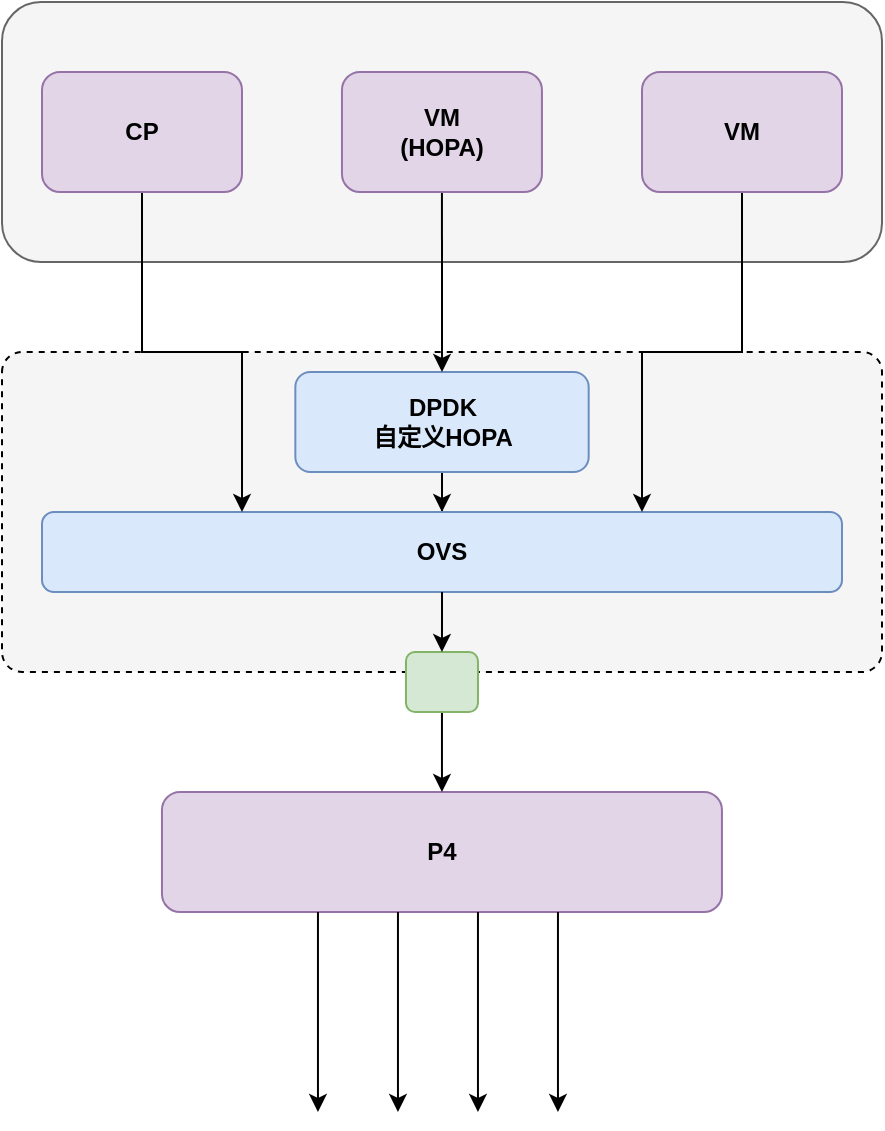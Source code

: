 <mxfile version="24.0.0" type="github">
  <diagram name="第 1 页" id="Ht9HqhTAGx8YjxHSbbby">
    <mxGraphModel dx="1436" dy="853" grid="1" gridSize="10" guides="1" tooltips="1" connect="1" arrows="1" fold="1" page="1" pageScale="1" pageWidth="827" pageHeight="1169" math="0" shadow="0">
      <root>
        <mxCell id="0" />
        <mxCell id="1" parent="0" />
        <mxCell id="pJMG76k29w3HXzMHniYX-48" value="" style="rounded=1;whiteSpace=wrap;html=1;fillColor=#f5f5f5;strokeColor=#666666;fontColor=#333333;" parent="1" vertex="1">
          <mxGeometry x="40" y="5" width="440" height="130" as="geometry" />
        </mxCell>
        <mxCell id="pJMG76k29w3HXzMHniYX-2" value="" style="points=[[0.25,0,0],[0.5,0,0],[0.75,0,0],[1,0.25,0],[1,0.5,0],[1,0.75,0],[0.75,1,0],[0.5,1,0],[0.25,1,0],[0,0.75,0],[0,0.5,0],[0,0.25,0]];shape=mxgraph.bpmn.task;whiteSpace=wrap;rectStyle=rounded;size=10;html=1;container=1;expand=0;collapsible=0;taskMarker=abstract;fillColor=#f5f5f5;fontColor=#333333;strokeColor=default;labelPosition=left;verticalLabelPosition=top;align=right;verticalAlign=bottom;dashed=1;fontSize=12;fontStyle=1" parent="1" vertex="1">
          <mxGeometry x="40" y="180" width="440" height="160" as="geometry" />
        </mxCell>
        <mxCell id="avUbgAyuhhQzkx1hzSZD-8" style="edgeStyle=orthogonalEdgeStyle;rounded=0;orthogonalLoop=1;jettySize=auto;html=1;exitX=0.5;exitY=1;exitDx=0;exitDy=0;" edge="1" parent="pJMG76k29w3HXzMHniYX-2" source="pJMG76k29w3HXzMHniYX-4" target="avUbgAyuhhQzkx1hzSZD-2">
          <mxGeometry relative="1" as="geometry" />
        </mxCell>
        <mxCell id="pJMG76k29w3HXzMHniYX-4" value="DPDK&lt;br&gt;自定义HOPA" style="rounded=1;whiteSpace=wrap;html=1;fillColor=#dae8fc;strokeColor=#6c8ebf;fontSize=12;fontStyle=1" parent="pJMG76k29w3HXzMHniYX-2" vertex="1">
          <mxGeometry x="146.67" y="10" width="146.67" height="50" as="geometry" />
        </mxCell>
        <mxCell id="avUbgAyuhhQzkx1hzSZD-2" value="OVS" style="rounded=1;whiteSpace=wrap;html=1;fillColor=#dae8fc;strokeColor=#6c8ebf;fontSize=12;fontStyle=1" vertex="1" parent="pJMG76k29w3HXzMHniYX-2">
          <mxGeometry x="20" y="80" width="400" height="40" as="geometry" />
        </mxCell>
        <mxCell id="pJMG76k29w3HXzMHniYX-12" value="P4" style="rounded=1;whiteSpace=wrap;html=1;fillColor=#e1d5e7;strokeColor=#9673a6;fontSize=12;fontStyle=1" parent="1" vertex="1">
          <mxGeometry x="119.98" y="400" width="280" height="60" as="geometry" />
        </mxCell>
        <mxCell id="avUbgAyuhhQzkx1hzSZD-3" style="edgeStyle=orthogonalEdgeStyle;rounded=0;orthogonalLoop=1;jettySize=auto;html=1;exitX=0.5;exitY=1;exitDx=0;exitDy=0;entryX=0.5;entryY=0;entryDx=0;entryDy=0;" edge="1" parent="1" source="pJMG76k29w3HXzMHniYX-21" target="pJMG76k29w3HXzMHniYX-4">
          <mxGeometry relative="1" as="geometry" />
        </mxCell>
        <mxCell id="pJMG76k29w3HXzMHniYX-21" value="VM&lt;br&gt;(HOPA)" style="rounded=1;whiteSpace=wrap;html=1;fillColor=#e1d5e7;strokeColor=#9673a6;fontSize=12;fontStyle=1" parent="1" vertex="1">
          <mxGeometry x="209.98" y="40" width="100" height="60" as="geometry" />
        </mxCell>
        <mxCell id="avUbgAyuhhQzkx1hzSZD-4" style="edgeStyle=orthogonalEdgeStyle;rounded=0;orthogonalLoop=1;jettySize=auto;html=1;exitX=0.5;exitY=1;exitDx=0;exitDy=0;entryX=0.75;entryY=0;entryDx=0;entryDy=0;" edge="1" parent="1" source="pJMG76k29w3HXzMHniYX-23" target="avUbgAyuhhQzkx1hzSZD-2">
          <mxGeometry relative="1" as="geometry" />
        </mxCell>
        <mxCell id="pJMG76k29w3HXzMHniYX-23" value="VM" style="rounded=1;whiteSpace=wrap;html=1;fillColor=#e1d5e7;strokeColor=#9673a6;fontSize=12;fontStyle=1" parent="1" vertex="1">
          <mxGeometry x="360" y="40" width="100" height="60" as="geometry" />
        </mxCell>
        <mxCell id="pJMG76k29w3HXzMHniYX-38" value="" style="endArrow=classic;html=1;rounded=0;" parent="1" edge="1">
          <mxGeometry width="50" height="50" relative="1" as="geometry">
            <mxPoint x="197.98" y="460" as="sourcePoint" />
            <mxPoint x="197.98" y="560" as="targetPoint" />
          </mxGeometry>
        </mxCell>
        <mxCell id="pJMG76k29w3HXzMHniYX-40" value="" style="endArrow=classic;html=1;rounded=0;" parent="1" edge="1">
          <mxGeometry width="50" height="50" relative="1" as="geometry">
            <mxPoint x="237.98" y="460" as="sourcePoint" />
            <mxPoint x="237.98" y="560" as="targetPoint" />
          </mxGeometry>
        </mxCell>
        <mxCell id="pJMG76k29w3HXzMHniYX-41" value="" style="endArrow=classic;html=1;rounded=0;" parent="1" edge="1">
          <mxGeometry width="50" height="50" relative="1" as="geometry">
            <mxPoint x="277.98" y="460" as="sourcePoint" />
            <mxPoint x="277.98" y="560" as="targetPoint" />
          </mxGeometry>
        </mxCell>
        <mxCell id="pJMG76k29w3HXzMHniYX-42" value="" style="endArrow=classic;html=1;rounded=0;" parent="1" edge="1">
          <mxGeometry width="50" height="50" relative="1" as="geometry">
            <mxPoint x="317.98" y="460" as="sourcePoint" />
            <mxPoint x="317.98" y="560" as="targetPoint" />
          </mxGeometry>
        </mxCell>
        <mxCell id="pJMG76k29w3HXzMHniYX-46" style="edgeStyle=orthogonalEdgeStyle;rounded=0;orthogonalLoop=1;jettySize=auto;html=1;exitX=0.5;exitY=1;exitDx=0;exitDy=0;entryX=0.5;entryY=0;entryDx=0;entryDy=0;" parent="1" source="pJMG76k29w3HXzMHniYX-44" target="pJMG76k29w3HXzMHniYX-12" edge="1">
          <mxGeometry relative="1" as="geometry" />
        </mxCell>
        <mxCell id="pJMG76k29w3HXzMHniYX-44" value="" style="rounded=1;whiteSpace=wrap;html=1;fillColor=#d5e8d4;strokeColor=#82b366;" parent="1" vertex="1">
          <mxGeometry x="241.98" y="330" width="36" height="30" as="geometry" />
        </mxCell>
        <mxCell id="avUbgAyuhhQzkx1hzSZD-5" style="edgeStyle=orthogonalEdgeStyle;rounded=0;orthogonalLoop=1;jettySize=auto;html=1;exitX=0.5;exitY=1;exitDx=0;exitDy=0;entryX=0.25;entryY=0;entryDx=0;entryDy=0;" edge="1" parent="1" source="pJMG76k29w3HXzMHniYX-49" target="avUbgAyuhhQzkx1hzSZD-2">
          <mxGeometry relative="1" as="geometry" />
        </mxCell>
        <mxCell id="pJMG76k29w3HXzMHniYX-49" value="CP" style="rounded=1;whiteSpace=wrap;html=1;fillColor=#e1d5e7;strokeColor=#9673a6;fontSize=12;fontStyle=1" parent="1" vertex="1">
          <mxGeometry x="60" y="40" width="100" height="60" as="geometry" />
        </mxCell>
        <mxCell id="avUbgAyuhhQzkx1hzSZD-9" style="edgeStyle=orthogonalEdgeStyle;rounded=0;orthogonalLoop=1;jettySize=auto;html=1;entryX=0.5;entryY=0;entryDx=0;entryDy=0;" edge="1" parent="1" source="avUbgAyuhhQzkx1hzSZD-2" target="pJMG76k29w3HXzMHniYX-44">
          <mxGeometry relative="1" as="geometry" />
        </mxCell>
      </root>
    </mxGraphModel>
  </diagram>
</mxfile>
